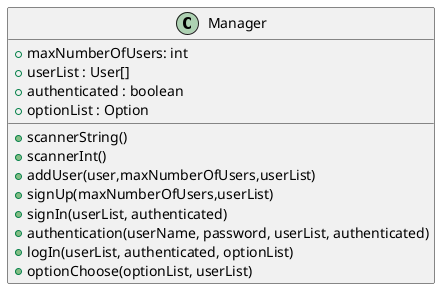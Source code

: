 @startuml
class Manager{
    + maxNumberOfUsers: int
    + userList : User[]
    + authenticated : boolean
    + optionList : Option

    + scannerString()
    + scannerInt()
    + addUser(user,maxNumberOfUsers,userList)
    + signUp(maxNumberOfUsers,userList)
    + signIn(userList, authenticated)
    + authentication(userName, password, userList, authenticated)
    + logIn(userList, authenticated, optionList)
    + optionChoose(optionList, userList)
}

@enduml